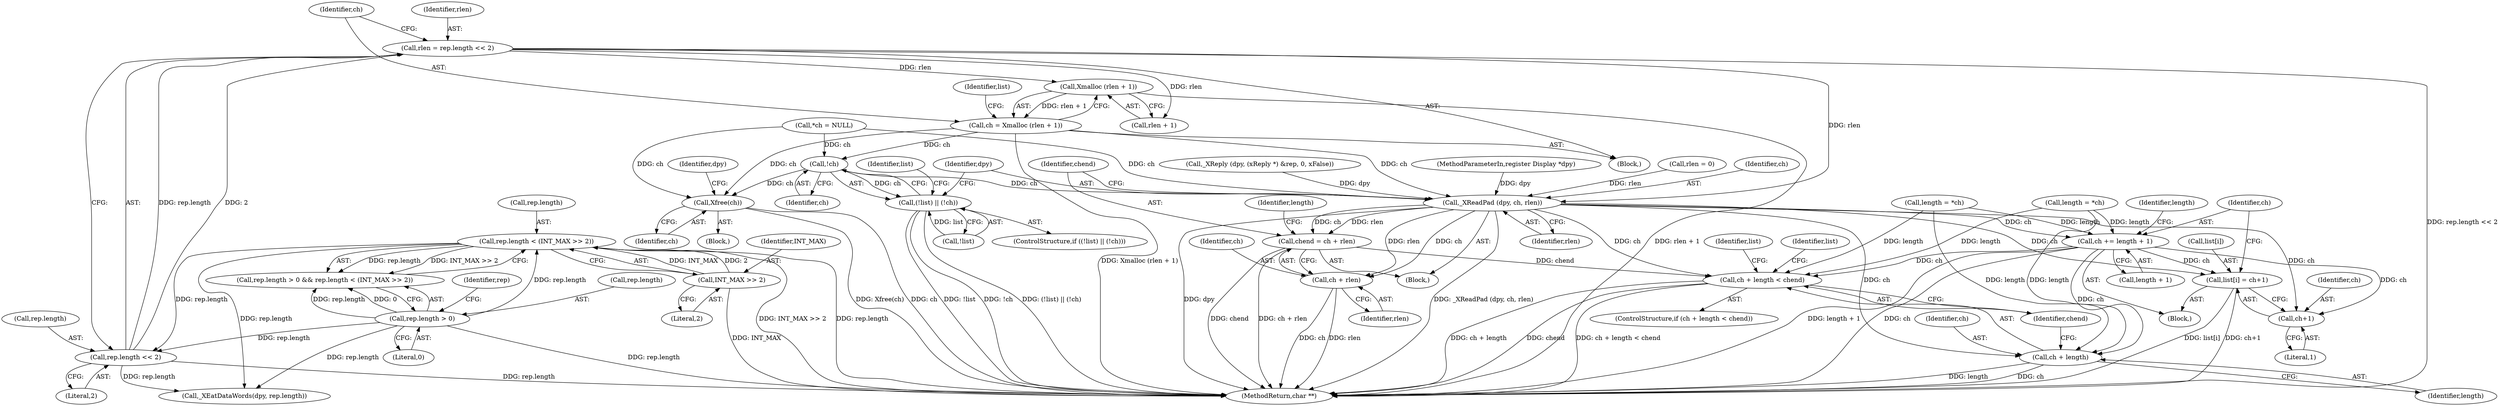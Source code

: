 digraph "0_libx11_b469da1430cdcee06e31c6251b83aede072a1ff0_1@API" {
"1000192" [label="(Call,Xmalloc (rlen + 1))"];
"1000183" [label="(Call,rlen = rep.length << 2)"];
"1000185" [label="(Call,rep.length << 2)"];
"1000175" [label="(Call,rep.length < (INT_MAX >> 2))"];
"1000170" [label="(Call,rep.length > 0)"];
"1000179" [label="(Call,INT_MAX >> 2)"];
"1000190" [label="(Call,ch = Xmalloc (rlen + 1))"];
"1000200" [label="(Call,!ch)"];
"1000197" [label="(Call,(!list) || (!ch))"];
"1000205" [label="(Call,Xfree(ch))"];
"1000219" [label="(Call,_XReadPad (dpy, ch, rlen))"];
"1000223" [label="(Call,chend = ch + rlen)"];
"1000245" [label="(Call,ch + length < chend)"];
"1000225" [label="(Call,ch + rlen)"];
"1000246" [label="(Call,ch + length)"];
"1000251" [label="(Call,list[i] = ch+1)"];
"1000255" [label="(Call,ch+1)"];
"1000258" [label="(Call,ch += length + 1)"];
"1000279" [label="(MethodReturn,char **)"];
"1000182" [label="(Block,)"];
"1000197" [label="(Call,(!list) || (!ch))"];
"1000175" [label="(Call,rep.length < (INT_MAX >> 2))"];
"1000198" [label="(Call,!list)"];
"1000250" [label="(Block,)"];
"1000196" [label="(ControlStructure,if ((!list) || (!ch)))"];
"1000224" [label="(Identifier,chend)"];
"1000128" [label="(Call,rlen = 0)"];
"1000220" [label="(Identifier,dpy)"];
"1000247" [label="(Identifier,ch)"];
"1000221" [label="(Identifier,ch)"];
"1000258" [label="(Call,ch += length + 1)"];
"1000246" [label="(Call,ch + length)"];
"1000191" [label="(Identifier,ch)"];
"1000186" [label="(Call,rep.length)"];
"1000257" [label="(Literal,1)"];
"1000177" [label="(Identifier,rep)"];
"1000223" [label="(Call,chend = ch + rlen)"];
"1000252" [label="(Call,list[i])"];
"1000256" [label="(Identifier,ch)"];
"1000222" [label="(Identifier,rlen)"];
"1000249" [label="(Identifier,chend)"];
"1000180" [label="(Identifier,INT_MAX)"];
"1000205" [label="(Call,Xfree(ch))"];
"1000206" [label="(Identifier,ch)"];
"1000225" [label="(Call,ch + rlen)"];
"1000248" [label="(Identifier,length)"];
"1000204" [label="(Identifier,list)"];
"1000171" [label="(Call,rep.length)"];
"1000189" [label="(Literal,2)"];
"1000251" [label="(Call,list[i] = ch+1)"];
"1000190" [label="(Call,ch = Xmalloc (rlen + 1))"];
"1000184" [label="(Identifier,rlen)"];
"1000219" [label="(Call,_XReadPad (dpy, ch, rlen))"];
"1000138" [label="(Call,_XReply (dpy, (xReply *) &rep, 0, xFalse))"];
"1000169" [label="(Call,rep.length > 0 && rep.length < (INT_MAX >> 2))"];
"1000200" [label="(Call,!ch)"];
"1000264" [label="(Identifier,length)"];
"1000183" [label="(Call,rlen = rep.length << 2)"];
"1000245" [label="(Call,ch + length < chend)"];
"1000229" [label="(Identifier,length)"];
"1000207" [label="(Call,_XEatDataWords(dpy, rep.length))"];
"1000107" [label="(MethodParameterIn,register Display *dpy)"];
"1000255" [label="(Call,ch+1)"];
"1000228" [label="(Call,length = *ch)"];
"1000202" [label="(Block,)"];
"1000116" [label="(Call,*ch = NULL)"];
"1000244" [label="(ControlStructure,if (ch + length < chend))"];
"1000253" [label="(Identifier,list)"];
"1000201" [label="(Identifier,ch)"];
"1000179" [label="(Call,INT_MAX >> 2)"];
"1000263" [label="(Call,length = *ch)"];
"1000176" [label="(Call,rep.length)"];
"1000226" [label="(Identifier,ch)"];
"1000192" [label="(Call,Xmalloc (rlen + 1))"];
"1000170" [label="(Call,rep.length > 0)"];
"1000174" [label="(Literal,0)"];
"1000260" [label="(Call,length + 1)"];
"1000276" [label="(Identifier,list)"];
"1000259" [label="(Identifier,ch)"];
"1000158" [label="(Block,)"];
"1000185" [label="(Call,rep.length << 2)"];
"1000199" [label="(Identifier,list)"];
"1000193" [label="(Call,rlen + 1)"];
"1000208" [label="(Identifier,dpy)"];
"1000181" [label="(Literal,2)"];
"1000227" [label="(Identifier,rlen)"];
"1000192" -> "1000190"  [label="AST: "];
"1000192" -> "1000193"  [label="CFG: "];
"1000193" -> "1000192"  [label="AST: "];
"1000190" -> "1000192"  [label="CFG: "];
"1000192" -> "1000279"  [label="DDG: rlen + 1"];
"1000192" -> "1000190"  [label="DDG: rlen + 1"];
"1000183" -> "1000192"  [label="DDG: rlen"];
"1000183" -> "1000182"  [label="AST: "];
"1000183" -> "1000185"  [label="CFG: "];
"1000184" -> "1000183"  [label="AST: "];
"1000185" -> "1000183"  [label="AST: "];
"1000191" -> "1000183"  [label="CFG: "];
"1000183" -> "1000279"  [label="DDG: rep.length << 2"];
"1000185" -> "1000183"  [label="DDG: rep.length"];
"1000185" -> "1000183"  [label="DDG: 2"];
"1000183" -> "1000193"  [label="DDG: rlen"];
"1000183" -> "1000219"  [label="DDG: rlen"];
"1000185" -> "1000189"  [label="CFG: "];
"1000186" -> "1000185"  [label="AST: "];
"1000189" -> "1000185"  [label="AST: "];
"1000185" -> "1000279"  [label="DDG: rep.length"];
"1000175" -> "1000185"  [label="DDG: rep.length"];
"1000170" -> "1000185"  [label="DDG: rep.length"];
"1000185" -> "1000207"  [label="DDG: rep.length"];
"1000175" -> "1000169"  [label="AST: "];
"1000175" -> "1000179"  [label="CFG: "];
"1000176" -> "1000175"  [label="AST: "];
"1000179" -> "1000175"  [label="AST: "];
"1000169" -> "1000175"  [label="CFG: "];
"1000175" -> "1000279"  [label="DDG: INT_MAX >> 2"];
"1000175" -> "1000279"  [label="DDG: rep.length"];
"1000175" -> "1000169"  [label="DDG: rep.length"];
"1000175" -> "1000169"  [label="DDG: INT_MAX >> 2"];
"1000170" -> "1000175"  [label="DDG: rep.length"];
"1000179" -> "1000175"  [label="DDG: INT_MAX"];
"1000179" -> "1000175"  [label="DDG: 2"];
"1000175" -> "1000207"  [label="DDG: rep.length"];
"1000170" -> "1000169"  [label="AST: "];
"1000170" -> "1000174"  [label="CFG: "];
"1000171" -> "1000170"  [label="AST: "];
"1000174" -> "1000170"  [label="AST: "];
"1000177" -> "1000170"  [label="CFG: "];
"1000169" -> "1000170"  [label="CFG: "];
"1000170" -> "1000279"  [label="DDG: rep.length"];
"1000170" -> "1000169"  [label="DDG: rep.length"];
"1000170" -> "1000169"  [label="DDG: 0"];
"1000170" -> "1000207"  [label="DDG: rep.length"];
"1000179" -> "1000181"  [label="CFG: "];
"1000180" -> "1000179"  [label="AST: "];
"1000181" -> "1000179"  [label="AST: "];
"1000179" -> "1000279"  [label="DDG: INT_MAX"];
"1000190" -> "1000182"  [label="AST: "];
"1000191" -> "1000190"  [label="AST: "];
"1000199" -> "1000190"  [label="CFG: "];
"1000190" -> "1000279"  [label="DDG: Xmalloc (rlen + 1)"];
"1000190" -> "1000200"  [label="DDG: ch"];
"1000190" -> "1000205"  [label="DDG: ch"];
"1000190" -> "1000219"  [label="DDG: ch"];
"1000200" -> "1000197"  [label="AST: "];
"1000200" -> "1000201"  [label="CFG: "];
"1000201" -> "1000200"  [label="AST: "];
"1000197" -> "1000200"  [label="CFG: "];
"1000200" -> "1000197"  [label="DDG: ch"];
"1000116" -> "1000200"  [label="DDG: ch"];
"1000200" -> "1000205"  [label="DDG: ch"];
"1000200" -> "1000219"  [label="DDG: ch"];
"1000197" -> "1000196"  [label="AST: "];
"1000197" -> "1000198"  [label="CFG: "];
"1000198" -> "1000197"  [label="AST: "];
"1000204" -> "1000197"  [label="CFG: "];
"1000220" -> "1000197"  [label="CFG: "];
"1000197" -> "1000279"  [label="DDG: !ch"];
"1000197" -> "1000279"  [label="DDG: (!list) || (!ch)"];
"1000197" -> "1000279"  [label="DDG: !list"];
"1000198" -> "1000197"  [label="DDG: list"];
"1000205" -> "1000202"  [label="AST: "];
"1000205" -> "1000206"  [label="CFG: "];
"1000206" -> "1000205"  [label="AST: "];
"1000208" -> "1000205"  [label="CFG: "];
"1000205" -> "1000279"  [label="DDG: ch"];
"1000205" -> "1000279"  [label="DDG: Xfree(ch)"];
"1000116" -> "1000205"  [label="DDG: ch"];
"1000219" -> "1000158"  [label="AST: "];
"1000219" -> "1000222"  [label="CFG: "];
"1000220" -> "1000219"  [label="AST: "];
"1000221" -> "1000219"  [label="AST: "];
"1000222" -> "1000219"  [label="AST: "];
"1000224" -> "1000219"  [label="CFG: "];
"1000219" -> "1000279"  [label="DDG: _XReadPad (dpy, ch, rlen)"];
"1000219" -> "1000279"  [label="DDG: dpy"];
"1000138" -> "1000219"  [label="DDG: dpy"];
"1000107" -> "1000219"  [label="DDG: dpy"];
"1000116" -> "1000219"  [label="DDG: ch"];
"1000128" -> "1000219"  [label="DDG: rlen"];
"1000219" -> "1000223"  [label="DDG: ch"];
"1000219" -> "1000223"  [label="DDG: rlen"];
"1000219" -> "1000225"  [label="DDG: ch"];
"1000219" -> "1000225"  [label="DDG: rlen"];
"1000219" -> "1000245"  [label="DDG: ch"];
"1000219" -> "1000246"  [label="DDG: ch"];
"1000219" -> "1000251"  [label="DDG: ch"];
"1000219" -> "1000255"  [label="DDG: ch"];
"1000219" -> "1000258"  [label="DDG: ch"];
"1000223" -> "1000158"  [label="AST: "];
"1000223" -> "1000225"  [label="CFG: "];
"1000224" -> "1000223"  [label="AST: "];
"1000225" -> "1000223"  [label="AST: "];
"1000229" -> "1000223"  [label="CFG: "];
"1000223" -> "1000279"  [label="DDG: ch + rlen"];
"1000223" -> "1000279"  [label="DDG: chend"];
"1000223" -> "1000245"  [label="DDG: chend"];
"1000245" -> "1000244"  [label="AST: "];
"1000245" -> "1000249"  [label="CFG: "];
"1000246" -> "1000245"  [label="AST: "];
"1000249" -> "1000245"  [label="AST: "];
"1000253" -> "1000245"  [label="CFG: "];
"1000276" -> "1000245"  [label="CFG: "];
"1000245" -> "1000279"  [label="DDG: ch + length < chend"];
"1000245" -> "1000279"  [label="DDG: ch + length"];
"1000245" -> "1000279"  [label="DDG: chend"];
"1000258" -> "1000245"  [label="DDG: ch"];
"1000228" -> "1000245"  [label="DDG: length"];
"1000263" -> "1000245"  [label="DDG: length"];
"1000225" -> "1000227"  [label="CFG: "];
"1000226" -> "1000225"  [label="AST: "];
"1000227" -> "1000225"  [label="AST: "];
"1000225" -> "1000279"  [label="DDG: rlen"];
"1000225" -> "1000279"  [label="DDG: ch"];
"1000246" -> "1000248"  [label="CFG: "];
"1000247" -> "1000246"  [label="AST: "];
"1000248" -> "1000246"  [label="AST: "];
"1000249" -> "1000246"  [label="CFG: "];
"1000246" -> "1000279"  [label="DDG: length"];
"1000246" -> "1000279"  [label="DDG: ch"];
"1000258" -> "1000246"  [label="DDG: ch"];
"1000228" -> "1000246"  [label="DDG: length"];
"1000263" -> "1000246"  [label="DDG: length"];
"1000251" -> "1000250"  [label="AST: "];
"1000251" -> "1000255"  [label="CFG: "];
"1000252" -> "1000251"  [label="AST: "];
"1000255" -> "1000251"  [label="AST: "];
"1000259" -> "1000251"  [label="CFG: "];
"1000251" -> "1000279"  [label="DDG: ch+1"];
"1000251" -> "1000279"  [label="DDG: list[i]"];
"1000258" -> "1000251"  [label="DDG: ch"];
"1000255" -> "1000257"  [label="CFG: "];
"1000256" -> "1000255"  [label="AST: "];
"1000257" -> "1000255"  [label="AST: "];
"1000258" -> "1000255"  [label="DDG: ch"];
"1000258" -> "1000250"  [label="AST: "];
"1000258" -> "1000260"  [label="CFG: "];
"1000259" -> "1000258"  [label="AST: "];
"1000260" -> "1000258"  [label="AST: "];
"1000264" -> "1000258"  [label="CFG: "];
"1000258" -> "1000279"  [label="DDG: ch"];
"1000258" -> "1000279"  [label="DDG: length + 1"];
"1000228" -> "1000258"  [label="DDG: length"];
"1000263" -> "1000258"  [label="DDG: length"];
}
